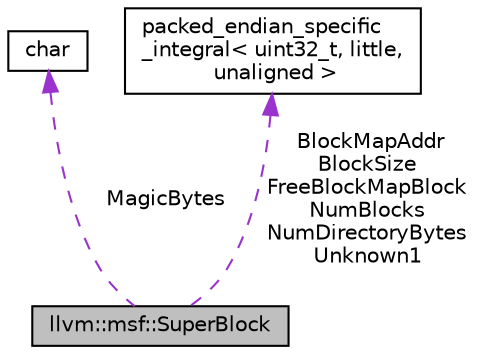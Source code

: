 digraph "llvm::msf::SuperBlock"
{
 // LATEX_PDF_SIZE
  bgcolor="transparent";
  edge [fontname="Helvetica",fontsize="10",labelfontname="Helvetica",labelfontsize="10"];
  node [fontname="Helvetica",fontsize="10",shape="box"];
  Node1 [label="llvm::msf::SuperBlock",height=0.2,width=0.4,color="black", fillcolor="grey75", style="filled", fontcolor="black",tooltip=" "];
  Node2 -> Node1 [dir="back",color="darkorchid3",fontsize="10",style="dashed",label=" MagicBytes" ,fontname="Helvetica"];
  Node2 [label="char",height=0.2,width=0.4,color="black",URL="$classchar.html",tooltip=" "];
  Node3 -> Node1 [dir="back",color="darkorchid3",fontsize="10",style="dashed",label=" BlockMapAddr\nBlockSize\nFreeBlockMapBlock\nNumBlocks\nNumDirectoryBytes\nUnknown1" ,fontname="Helvetica"];
  Node3 [label="packed_endian_specific\l_integral\< uint32_t, little,\l unaligned \>",height=0.2,width=0.4,color="black",tooltip=" "];
}
